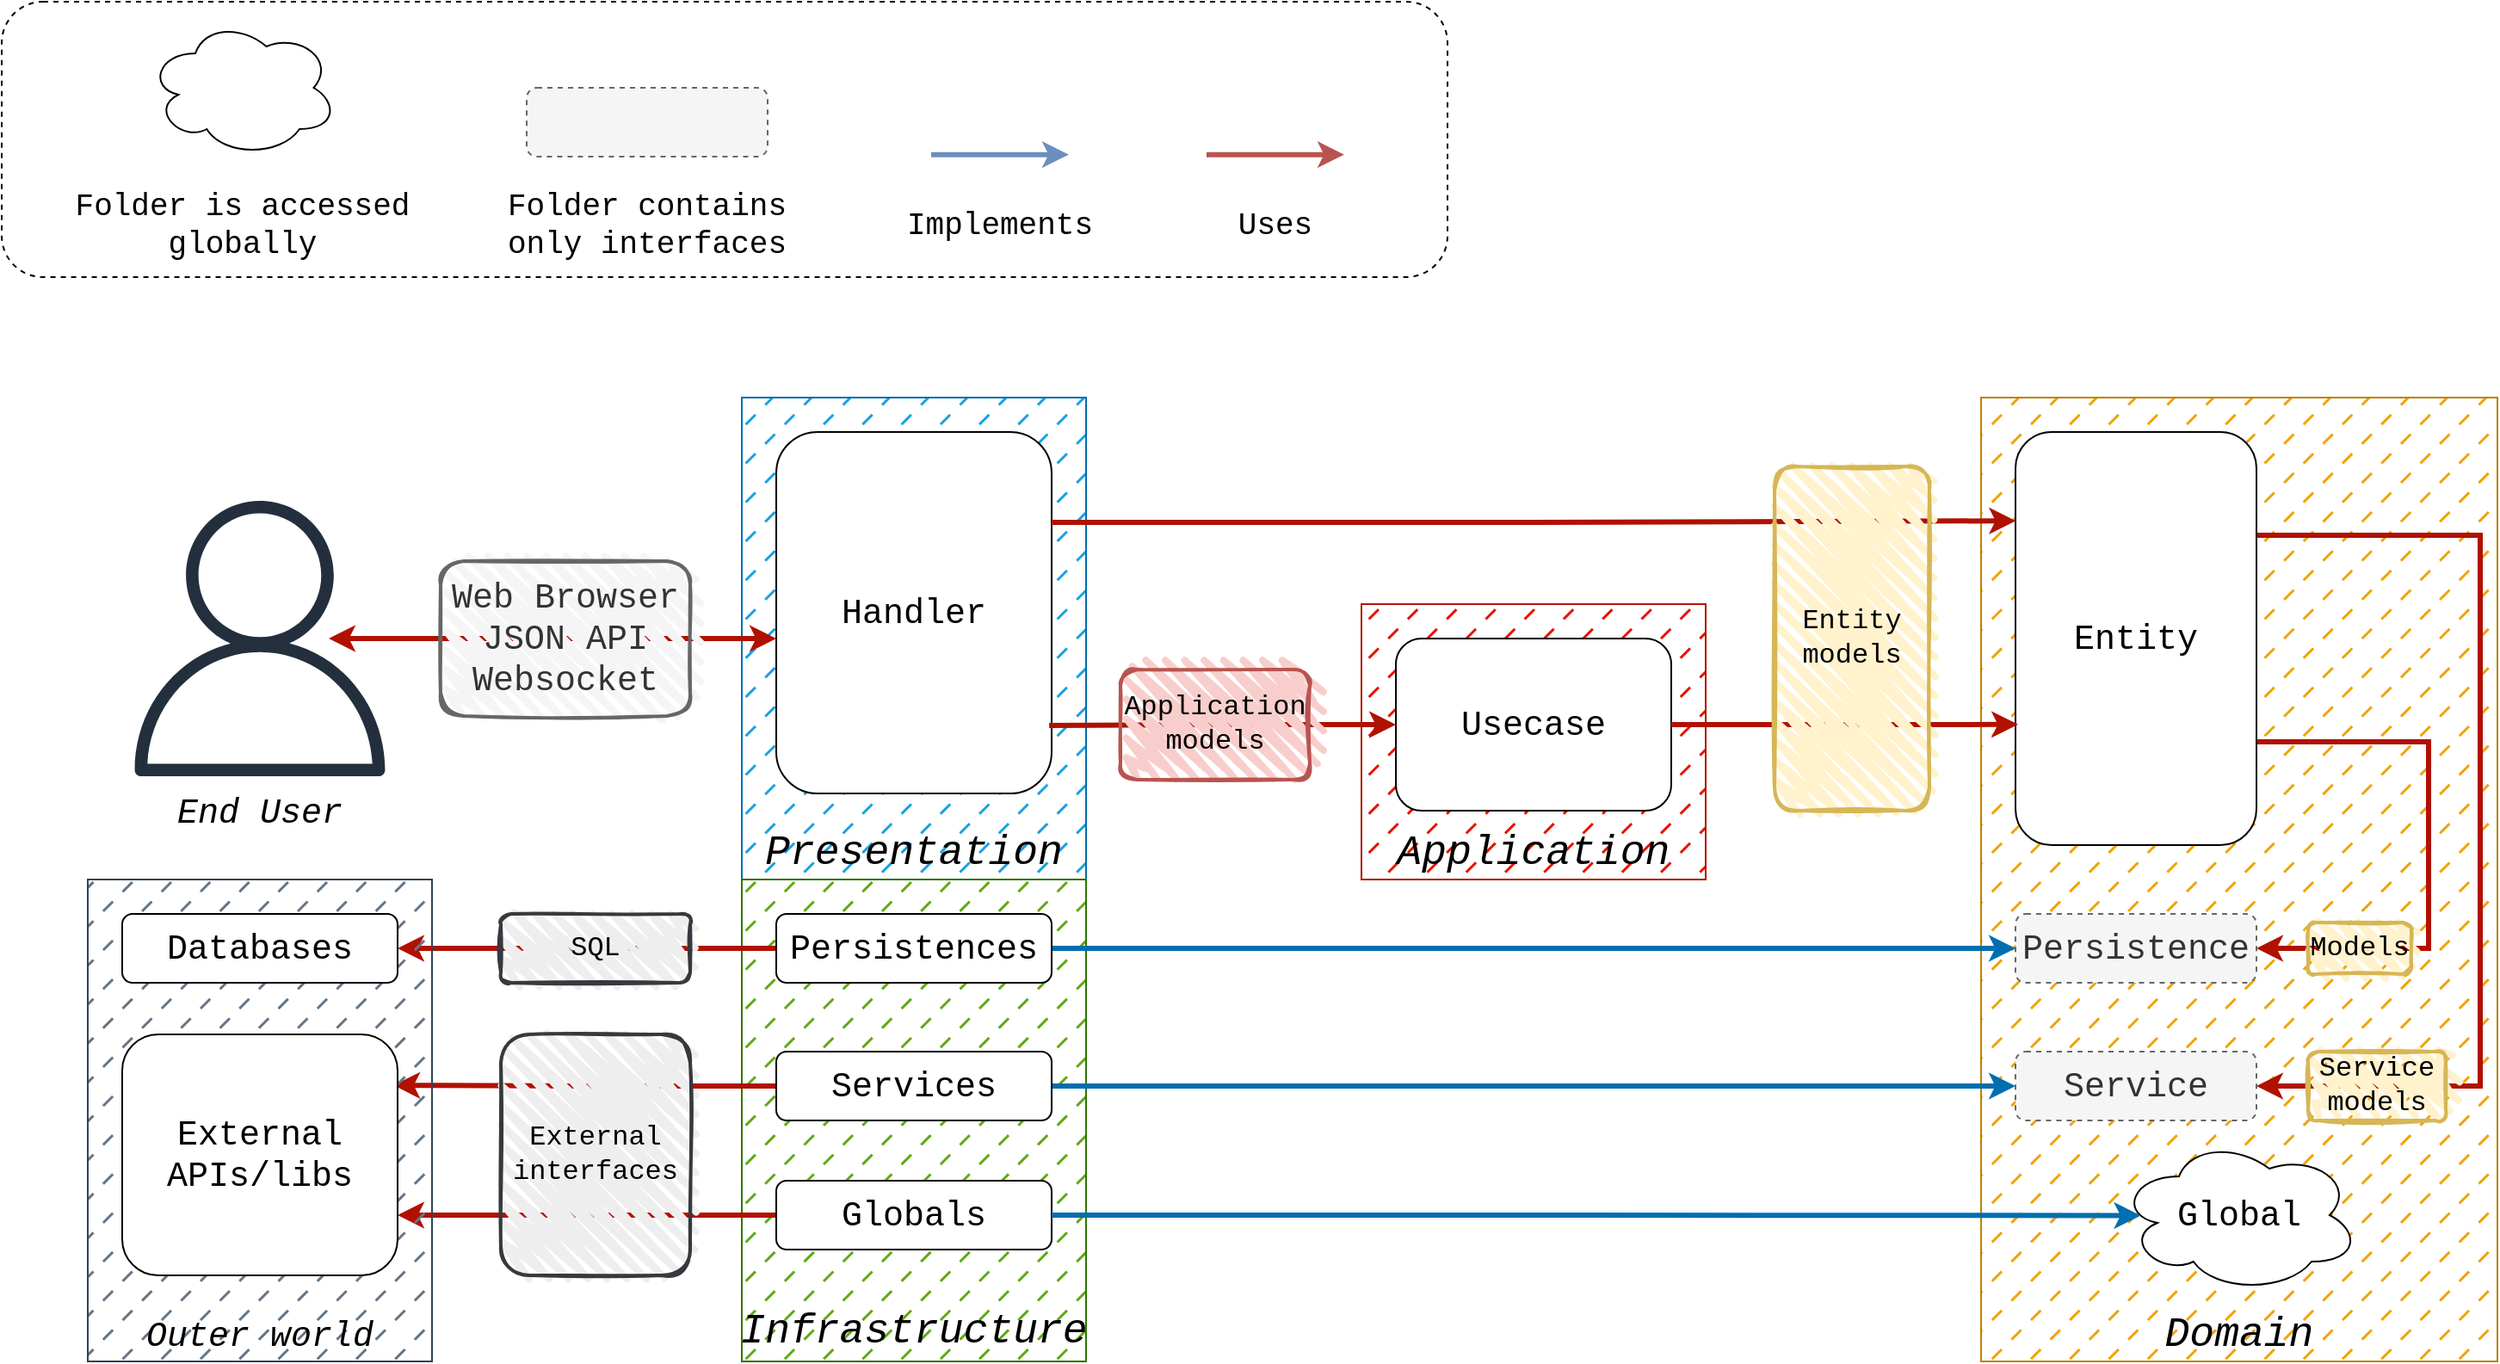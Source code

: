 <mxfile version="24.7.8">
  <diagram id="42Tpw0NirFlv4eBCXKWI" name="Flow of the app">
    <mxGraphModel dx="2827" dy="1000" grid="1" gridSize="10" guides="1" tooltips="1" connect="1" arrows="1" fold="1" page="1" pageScale="1" pageWidth="1169" pageHeight="827" math="0" shadow="0">
      <root>
        <mxCell id="0" />
        <mxCell id="1" parent="0" />
        <mxCell id="5e7feTEvIiZxVdkLuBAE-13" value="" style="rounded=1;whiteSpace=wrap;html=1;fillColor=none;dashed=1;" vertex="1" parent="1">
          <mxGeometry x="-320" width="840" height="160" as="geometry" />
        </mxCell>
        <mxCell id="icv3Nxshp4s4T6d7mBif-1" value="" style="rounded=0;whiteSpace=wrap;html=1;fillColor=#1ba1e2;strokeColor=#006EAF;fillStyle=dashed;fontColor=#ffffff;gradientColor=none;" vertex="1" parent="1">
          <mxGeometry x="110" y="230" width="200" height="280" as="geometry" />
        </mxCell>
        <mxCell id="zRhjE1oGz8II6m3b66D6-1" value="" style="rounded=0;whiteSpace=wrap;html=1;fillColor=#60a917;strokeColor=#2D7600;fillStyle=dashed;fontColor=#ffffff;" vertex="1" parent="1">
          <mxGeometry x="110" y="510" width="200" height="280" as="geometry" />
        </mxCell>
        <mxCell id="dOgGv5VV6RamK1uI13-O-3" value="" style="rounded=0;whiteSpace=wrap;html=1;fillColor=#E51400;strokeColor=#B01100;fillStyle=dashed;fontColor=#ffffff;" vertex="1" parent="1">
          <mxGeometry x="470" y="350" width="200" height="160" as="geometry" />
        </mxCell>
        <mxCell id="dOgGv5VV6RamK1uI13-O-4" value="" style="rounded=0;whiteSpace=wrap;html=1;fillColor=#F0A30A;strokeColor=#BF8000;fillStyle=dashed;fontColor=#ffffff;" vertex="1" parent="1">
          <mxGeometry x="830" y="230" width="300" height="560" as="geometry" />
        </mxCell>
        <mxCell id="6e1-HC7x6cqOcTGfSvnN-1" value="&lt;font size=&quot;1&quot; face=&quot;Courier New&quot; style=&quot;&quot;&gt;&lt;i style=&quot;font-size: 24px;&quot;&gt;Domain&lt;/i&gt;&lt;/font&gt;" style="text;html=1;align=center;verticalAlign=middle;whiteSpace=wrap;rounded=0;" vertex="1" parent="1">
          <mxGeometry x="830" y="760" width="300" height="30" as="geometry" />
        </mxCell>
        <mxCell id="6e1-HC7x6cqOcTGfSvnN-2" style="edgeStyle=orthogonalEdgeStyle;rounded=0;orthogonalLoop=1;jettySize=auto;html=1;exitX=0.5;exitY=1;exitDx=0;exitDy=0;" edge="1" parent="1">
          <mxGeometry relative="1" as="geometry">
            <mxPoint x="910" y="622.7" as="sourcePoint" />
            <mxPoint x="910" y="622.7" as="targetPoint" />
          </mxGeometry>
        </mxCell>
        <mxCell id="BwyHRkHelYlD-i3XNZ8O-1" style="edgeStyle=orthogonalEdgeStyle;rounded=0;orthogonalLoop=1;jettySize=auto;html=1;exitX=1;exitY=0.25;exitDx=0;exitDy=0;entryX=1;entryY=0.5;entryDx=0;entryDy=0;strokeWidth=3;strokeColor=#B01100;" edge="1" parent="1" source="p4gAAiggilI_gKySWl45-1" target="p4gAAiggilI_gKySWl45-5">
          <mxGeometry relative="1" as="geometry">
            <Array as="points">
              <mxPoint x="1120" y="310" />
              <mxPoint x="1120" y="630" />
            </Array>
          </mxGeometry>
        </mxCell>
        <mxCell id="BwyHRkHelYlD-i3XNZ8O-2" style="edgeStyle=orthogonalEdgeStyle;rounded=0;orthogonalLoop=1;jettySize=auto;html=1;exitX=1;exitY=0.75;exitDx=0;exitDy=0;entryX=1;entryY=0.5;entryDx=0;entryDy=0;strokeWidth=3;strokeColor=#B01100;" edge="1" parent="1" source="p4gAAiggilI_gKySWl45-1" target="p4gAAiggilI_gKySWl45-3">
          <mxGeometry relative="1" as="geometry">
            <Array as="points">
              <mxPoint x="1090" y="430" />
              <mxPoint x="1090" y="550" />
            </Array>
          </mxGeometry>
        </mxCell>
        <mxCell id="p4gAAiggilI_gKySWl45-1" value="&lt;span style=&quot;font-family: &amp;quot;Courier New&amp;quot;;&quot;&gt;&lt;font style=&quot;font-size: 20px;&quot;&gt;Entity&lt;/font&gt;&lt;/span&gt;" style="rounded=1;whiteSpace=wrap;html=1;" vertex="1" parent="1">
          <mxGeometry x="850" y="250" width="140" height="240" as="geometry" />
        </mxCell>
        <mxCell id="p4gAAiggilI_gKySWl45-3" value="&lt;span style=&quot;font-family: &amp;quot;Courier New&amp;quot;;&quot;&gt;&lt;font style=&quot;font-size: 20px;&quot;&gt;Persistence&lt;/font&gt;&lt;/span&gt;" style="rounded=1;whiteSpace=wrap;html=1;fillColor=#f5f5f5;fontColor=#333333;strokeColor=#666666;dashed=1;" vertex="1" parent="1">
          <mxGeometry x="850" y="530" width="140" height="40" as="geometry" />
        </mxCell>
        <mxCell id="p4gAAiggilI_gKySWl45-5" value="&lt;span style=&quot;font-family: &amp;quot;Courier New&amp;quot;;&quot;&gt;&lt;font style=&quot;font-size: 20px;&quot;&gt;Service&lt;/font&gt;&lt;/span&gt;" style="rounded=1;whiteSpace=wrap;html=1;fillColor=#f5f5f5;fontColor=#333333;strokeColor=#666666;dashed=1;" vertex="1" parent="1">
          <mxGeometry x="850" y="610" width="140" height="40" as="geometry" />
        </mxCell>
        <mxCell id="p4gAAiggilI_gKySWl45-6" value="&lt;font style=&quot;font-size: 20px;&quot; face=&quot;Courier New&quot;&gt;Global&lt;/font&gt;" style="ellipse;shape=cloud;whiteSpace=wrap;html=1;" vertex="1" parent="1">
          <mxGeometry x="910" y="660" width="140" height="90" as="geometry" />
        </mxCell>
        <mxCell id="VEzJV2id7e5CiDg3JaU8-1" value="&lt;font face=&quot;Courier New&quot;&gt;&lt;span style=&quot;font-size: 20px;&quot;&gt;Usecase&lt;/span&gt;&lt;/font&gt;" style="rounded=1;whiteSpace=wrap;html=1;" vertex="1" parent="1">
          <mxGeometry x="490" y="370" width="160" height="100" as="geometry" />
        </mxCell>
        <mxCell id="VEzJV2id7e5CiDg3JaU8-3" value="&lt;font face=&quot;Courier New&quot;&gt;&lt;span style=&quot;font-size: 24px;&quot;&gt;&lt;i&gt;Application&lt;/i&gt;&lt;/span&gt;&lt;/font&gt;" style="text;html=1;align=center;verticalAlign=middle;whiteSpace=wrap;rounded=0;" vertex="1" parent="1">
          <mxGeometry x="470" y="480" width="200" height="30" as="geometry" />
        </mxCell>
        <mxCell id="VEzJV2id7e5CiDg3JaU8-4" value="&lt;font face=&quot;Courier New&quot;&gt;&lt;span style=&quot;font-size: 20px;&quot;&gt;Handler&lt;/span&gt;&lt;/font&gt;" style="rounded=1;whiteSpace=wrap;html=1;" vertex="1" parent="1">
          <mxGeometry x="130" y="250" width="160" height="210" as="geometry" />
        </mxCell>
        <mxCell id="eUX9Hrk01rv4Ed74cBEU-1" value="&lt;font face=&quot;Courier New&quot;&gt;&lt;span style=&quot;font-size: 24px;&quot;&gt;&lt;i&gt;Presentation&lt;/i&gt;&lt;/span&gt;&lt;/font&gt;" style="text;html=1;align=center;verticalAlign=middle;whiteSpace=wrap;rounded=0;" vertex="1" parent="1">
          <mxGeometry x="110" y="480" width="200" height="30" as="geometry" />
        </mxCell>
        <mxCell id="pKRg6StBojcLivJPSXGB-1" style="edgeStyle=orthogonalEdgeStyle;rounded=0;orthogonalLoop=1;jettySize=auto;html=1;exitX=0.5;exitY=1;exitDx=0;exitDy=0;" edge="1" parent="1">
          <mxGeometry relative="1" as="geometry">
            <mxPoint x="200" y="622.7" as="sourcePoint" />
            <mxPoint x="200" y="622.7" as="targetPoint" />
          </mxGeometry>
        </mxCell>
        <mxCell id="BwyHRkHelYlD-i3XNZ8O-3" style="edgeStyle=orthogonalEdgeStyle;rounded=0;orthogonalLoop=1;jettySize=auto;html=1;exitX=1;exitY=0.5;exitDx=0;exitDy=0;entryX=0;entryY=0.5;entryDx=0;entryDy=0;fillColor=#1ba1e2;strokeColor=#006EAF;strokeWidth=3;" edge="1" parent="1" source="pKRg6StBojcLivJPSXGB-2" target="p4gAAiggilI_gKySWl45-3">
          <mxGeometry relative="1" as="geometry" />
        </mxCell>
        <mxCell id="9Nw_0gEDagjrvYhzKxSn-14" style="edgeStyle=orthogonalEdgeStyle;rounded=0;orthogonalLoop=1;jettySize=auto;html=1;exitX=0;exitY=0.5;exitDx=0;exitDy=0;entryX=1;entryY=0.5;entryDx=0;entryDy=0;strokeWidth=3;strokeColor=#B01100;" edge="1" parent="1" source="pKRg6StBojcLivJPSXGB-2" target="9Nw_0gEDagjrvYhzKxSn-12">
          <mxGeometry relative="1" as="geometry" />
        </mxCell>
        <mxCell id="pKRg6StBojcLivJPSXGB-2" value="&lt;span style=&quot;font-family: &amp;quot;Courier New&amp;quot;;&quot;&gt;&lt;font style=&quot;font-size: 20px;&quot;&gt;Persistences&lt;/font&gt;&lt;/span&gt;" style="rounded=1;whiteSpace=wrap;html=1;" vertex="1" parent="1">
          <mxGeometry x="130" y="530" width="160" height="40" as="geometry" />
        </mxCell>
        <mxCell id="BwyHRkHelYlD-i3XNZ8O-4" style="edgeStyle=orthogonalEdgeStyle;rounded=0;orthogonalLoop=1;jettySize=auto;html=1;exitX=1;exitY=0.5;exitDx=0;exitDy=0;entryX=0;entryY=0.5;entryDx=0;entryDy=0;fillColor=#1ba1e2;strokeColor=#006EAF;strokeWidth=3;" edge="1" parent="1" source="pKRg6StBojcLivJPSXGB-3" target="p4gAAiggilI_gKySWl45-5">
          <mxGeometry relative="1" as="geometry" />
        </mxCell>
        <mxCell id="9Nw_0gEDagjrvYhzKxSn-15" style="edgeStyle=orthogonalEdgeStyle;rounded=0;orthogonalLoop=1;jettySize=auto;html=1;exitX=0;exitY=0.5;exitDx=0;exitDy=0;entryX=0.985;entryY=0.211;entryDx=0;entryDy=0;entryPerimeter=0;strokeWidth=3;strokeColor=#B01100;" edge="1" parent="1" source="pKRg6StBojcLivJPSXGB-3" target="9Nw_0gEDagjrvYhzKxSn-13">
          <mxGeometry relative="1" as="geometry" />
        </mxCell>
        <mxCell id="pKRg6StBojcLivJPSXGB-3" value="&lt;span style=&quot;font-family: &amp;quot;Courier New&amp;quot;;&quot;&gt;&lt;font style=&quot;font-size: 20px;&quot;&gt;Services&lt;/font&gt;&lt;/span&gt;" style="rounded=1;whiteSpace=wrap;html=1;" vertex="1" parent="1">
          <mxGeometry x="130" y="610" width="160" height="40" as="geometry" />
        </mxCell>
        <mxCell id="9Nw_0gEDagjrvYhzKxSn-16" style="edgeStyle=orthogonalEdgeStyle;rounded=0;orthogonalLoop=1;jettySize=auto;html=1;exitX=0;exitY=0.5;exitDx=0;exitDy=0;entryX=1;entryY=0.75;entryDx=0;entryDy=0;strokeWidth=3;strokeColor=#B01100;" edge="1" parent="1" source="pKRg6StBojcLivJPSXGB-8" target="9Nw_0gEDagjrvYhzKxSn-13">
          <mxGeometry relative="1" as="geometry" />
        </mxCell>
        <mxCell id="pKRg6StBojcLivJPSXGB-8" value="&lt;span style=&quot;font-family: &amp;quot;Courier New&amp;quot;;&quot;&gt;&lt;font style=&quot;font-size: 20px;&quot;&gt;Globals&lt;/font&gt;&lt;/span&gt;" style="rounded=1;whiteSpace=wrap;html=1;" vertex="1" parent="1">
          <mxGeometry x="130" y="685" width="160" height="40" as="geometry" />
        </mxCell>
        <mxCell id="pKRg6StBojcLivJPSXGB-9" value="&lt;font face=&quot;Courier New&quot;&gt;&lt;span style=&quot;font-size: 24px;&quot;&gt;&lt;i&gt;Infrastructure&lt;/i&gt;&lt;/span&gt;&lt;/font&gt;" style="text;html=1;align=center;verticalAlign=middle;whiteSpace=wrap;rounded=0;" vertex="1" parent="1">
          <mxGeometry x="110" y="755" width="200" height="35" as="geometry" />
        </mxCell>
        <mxCell id="V7hKK6gIttrooDM6nYyb-6" style="edgeStyle=orthogonalEdgeStyle;rounded=0;orthogonalLoop=1;jettySize=auto;html=1;exitX=1;exitY=0.25;exitDx=0;exitDy=0;entryX=0.001;entryY=0.215;entryDx=0;entryDy=0;entryPerimeter=0;strokeWidth=3;strokeColor=#B01100;" edge="1" parent="1" source="VEzJV2id7e5CiDg3JaU8-4" target="p4gAAiggilI_gKySWl45-1">
          <mxGeometry relative="1" as="geometry" />
        </mxCell>
        <mxCell id="V7hKK6gIttrooDM6nYyb-10" style="edgeStyle=orthogonalEdgeStyle;rounded=0;orthogonalLoop=1;jettySize=auto;html=1;exitX=1;exitY=0.5;exitDx=0;exitDy=0;entryX=0.011;entryY=0.708;entryDx=0;entryDy=0;entryPerimeter=0;strokeWidth=3;strokeColor=#B01100;" edge="1" parent="1" source="VEzJV2id7e5CiDg3JaU8-1" target="p4gAAiggilI_gKySWl45-1">
          <mxGeometry relative="1" as="geometry" />
        </mxCell>
        <mxCell id="V7hKK6gIttrooDM6nYyb-12" style="edgeStyle=orthogonalEdgeStyle;rounded=0;orthogonalLoop=1;jettySize=auto;html=1;exitX=0;exitY=0.5;exitDx=0;exitDy=0;entryX=0.991;entryY=0.812;entryDx=0;entryDy=0;entryPerimeter=0;strokeWidth=3;strokeColor=#B01100;endArrow=none;endFill=0;startArrow=classic;startFill=1;" edge="1" parent="1" source="VEzJV2id7e5CiDg3JaU8-1" target="VEzJV2id7e5CiDg3JaU8-4">
          <mxGeometry relative="1" as="geometry" />
        </mxCell>
        <mxCell id="EWEVbUWLFzX-ZMtyBytW-2" value="&lt;span style=&quot;font-family: &amp;quot;Courier New&amp;quot;; font-size: 16px;&quot;&gt;Application&lt;/span&gt;&lt;div&gt;&lt;span style=&quot;font-family: &amp;quot;Courier New&amp;quot;; font-size: 16px;&quot;&gt;models&lt;/span&gt;&lt;/div&gt;" style="rounded=1;whiteSpace=wrap;html=1;strokeWidth=2;fillWeight=4;hachureGap=8;hachureAngle=45;fillColor=#f8cecc;sketch=1;strokeColor=#b85450;fillStyle=zigzag;" vertex="1" parent="1">
          <mxGeometry x="330" y="388.04" width="110" height="63.92" as="geometry" />
        </mxCell>
        <mxCell id="2Y5WwP7FkqPvpD4vLN0e-2" value="&lt;span style=&quot;font-family: &amp;quot;Courier New&amp;quot;;&quot;&gt;&lt;font style=&quot;font-size: 16px;&quot;&gt;Entity&lt;/font&gt;&lt;/span&gt;&lt;div&gt;&lt;span style=&quot;font-family: &amp;quot;Courier New&amp;quot;;&quot;&gt;&lt;font style=&quot;font-size: 16px;&quot;&gt;models&lt;/font&gt;&lt;/span&gt;&lt;/div&gt;" style="rounded=1;whiteSpace=wrap;html=1;strokeWidth=2;fillWeight=4;hachureGap=8;hachureAngle=45;fillColor=#fff2cc;sketch=1;strokeColor=#d6b656;rotation=0;fillStyle=zigzag;" vertex="1" parent="1">
          <mxGeometry x="710" y="270" width="90" height="200" as="geometry" />
        </mxCell>
        <mxCell id="BwyHRkHelYlD-i3XNZ8O-5" style="edgeStyle=orthogonalEdgeStyle;rounded=0;orthogonalLoop=1;jettySize=auto;html=1;exitX=1;exitY=0.5;exitDx=0;exitDy=0;entryX=0.091;entryY=0.503;entryDx=0;entryDy=0;entryPerimeter=0;fillColor=#1ba1e2;strokeColor=#006EAF;strokeWidth=3;" edge="1" parent="1" source="pKRg6StBojcLivJPSXGB-8" target="p4gAAiggilI_gKySWl45-6">
          <mxGeometry relative="1" as="geometry" />
        </mxCell>
        <mxCell id="SjH-krS-hX3ebxcaWBwe-1" value="" style="sketch=0;outlineConnect=0;fontColor=#232F3E;gradientColor=none;fillColor=#232F3D;strokeColor=none;dashed=0;verticalLabelPosition=bottom;verticalAlign=top;align=center;html=1;fontSize=12;fontStyle=0;aspect=fixed;pointerEvents=1;shape=mxgraph.aws4.user;" vertex="1" parent="1">
          <mxGeometry x="-250" y="290" width="160" height="160" as="geometry" />
        </mxCell>
        <mxCell id="k-LeoLpMS9bLfQI-n7Lz-1" style="edgeStyle=orthogonalEdgeStyle;rounded=0;orthogonalLoop=1;jettySize=auto;html=1;entryX=0;entryY=0.5;entryDx=0;entryDy=0;startArrow=classic;startFill=1;strokeWidth=3;exitX=0.775;exitY=0.5;exitDx=0;exitDy=0;exitPerimeter=0;strokeColor=#B01100;" edge="1" parent="1" source="SjH-krS-hX3ebxcaWBwe-1">
          <mxGeometry relative="1" as="geometry">
            <mxPoint x="-60" y="370" as="sourcePoint" />
            <Array as="points" />
            <mxPoint x="130" y="370" as="targetPoint" />
          </mxGeometry>
        </mxCell>
        <mxCell id="k-LeoLpMS9bLfQI-n7Lz-2" value="&lt;font face=&quot;Courier New&quot;&gt;&lt;span style=&quot;font-size: 20px;&quot;&gt;Web Browser&lt;/span&gt;&lt;/font&gt;&lt;div&gt;&lt;font face=&quot;Courier New&quot;&gt;&lt;span style=&quot;font-size: 20px;&quot;&gt;JSON API&lt;/span&gt;&lt;/font&gt;&lt;/div&gt;&lt;div&gt;&lt;font face=&quot;Courier New&quot;&gt;&lt;span style=&quot;font-size: 20px;&quot;&gt;Websocket&lt;/span&gt;&lt;/font&gt;&lt;/div&gt;" style="rounded=1;whiteSpace=wrap;html=1;strokeWidth=2;fillWeight=4;hachureGap=8;hachureAngle=45;fillColor=#f5f5f5;sketch=1;strokeColor=#666666;fontColor=#333333;fillStyle=zigzag;" vertex="1" parent="1">
          <mxGeometry x="-65" y="325" width="145" height="90" as="geometry" />
        </mxCell>
        <mxCell id="k-LeoLpMS9bLfQI-n7Lz-3" value="" style="rounded=0;whiteSpace=wrap;html=1;fillColor=#647687;strokeColor=#314354;fillStyle=dashed;fontColor=#ffffff;" vertex="1" parent="1">
          <mxGeometry x="-270" y="510" width="200" height="280" as="geometry" />
        </mxCell>
        <mxCell id="YSih5RV6Dcw3c-Na_WMB-1" value="&lt;font face=&quot;Courier New&quot; style=&quot;font-size: 20px;&quot;&gt;&lt;i&gt;Outer world&lt;/i&gt;&lt;/font&gt;" style="text;html=1;align=center;verticalAlign=middle;whiteSpace=wrap;rounded=0;" vertex="1" parent="1">
          <mxGeometry x="-270" y="760" width="200" height="30" as="geometry" />
        </mxCell>
        <mxCell id="MQF-267B3wxq23Ee6HN--1" value="&lt;font face=&quot;Courier New&quot;&gt;&lt;span style=&quot;font-size: 16px;&quot;&gt;Models&lt;/span&gt;&lt;/font&gt;" style="rounded=1;whiteSpace=wrap;html=1;strokeWidth=2;fillWeight=4;hachureGap=8;hachureAngle=45;fillColor=#fff2cc;sketch=1;strokeColor=#d6b656;rotation=0;fillStyle=zigzag;" vertex="1" parent="1">
          <mxGeometry x="1020" y="535" width="60" height="30" as="geometry" />
        </mxCell>
        <mxCell id="9Nw_0gEDagjrvYhzKxSn-1" value="&lt;font face=&quot;Courier New&quot;&gt;&lt;span style=&quot;font-size: 16px;&quot;&gt;Service models&lt;/span&gt;&lt;/font&gt;" style="rounded=1;whiteSpace=wrap;html=1;strokeWidth=2;fillWeight=4;hachureGap=8;hachureAngle=45;fillColor=#fff2cc;sketch=1;strokeColor=#d6b656;rotation=0;fillStyle=zigzag;" vertex="1" parent="1">
          <mxGeometry x="1020" y="610" width="80" height="40" as="geometry" />
        </mxCell>
        <mxCell id="9Nw_0gEDagjrvYhzKxSn-6" value="&lt;font face=&quot;Courier New&quot;&gt;&lt;span style=&quot;font-size: 16px;&quot;&gt;SQL&lt;/span&gt;&lt;/font&gt;" style="rounded=1;whiteSpace=wrap;html=1;strokeWidth=2;fillWeight=4;hachureGap=8;hachureAngle=45;fillColor=#eeeeee;sketch=1;strokeColor=#36393d;fillStyle=zigzag;" vertex="1" parent="1">
          <mxGeometry x="-30" y="530" width="110" height="40" as="geometry" />
        </mxCell>
        <mxCell id="9Nw_0gEDagjrvYhzKxSn-7" value="&lt;font face=&quot;Courier New&quot;&gt;&lt;span style=&quot;font-size: 16px;&quot;&gt;External interfaces&lt;/span&gt;&lt;/font&gt;" style="rounded=1;whiteSpace=wrap;html=1;strokeWidth=2;fillWeight=4;hachureGap=8;hachureAngle=45;fillColor=#eeeeee;sketch=1;strokeColor=#36393d;fillStyle=zigzag;" vertex="1" parent="1">
          <mxGeometry x="-30" y="600" width="110" height="140" as="geometry" />
        </mxCell>
        <mxCell id="9Nw_0gEDagjrvYhzKxSn-12" value="&lt;font face=&quot;Courier New&quot;&gt;&lt;span style=&quot;font-size: 20px;&quot;&gt;Databases&lt;/span&gt;&lt;/font&gt;" style="rounded=1;whiteSpace=wrap;html=1;" vertex="1" parent="1">
          <mxGeometry x="-250" y="530" width="160" height="40" as="geometry" />
        </mxCell>
        <mxCell id="9Nw_0gEDagjrvYhzKxSn-13" value="&lt;font face=&quot;Courier New&quot;&gt;&lt;span style=&quot;font-size: 20px;&quot;&gt;External APIs/libs&lt;/span&gt;&lt;/font&gt;" style="rounded=1;whiteSpace=wrap;html=1;" vertex="1" parent="1">
          <mxGeometry x="-250" y="600" width="160" height="140" as="geometry" />
        </mxCell>
        <mxCell id="9Nw_0gEDagjrvYhzKxSn-17" style="edgeStyle=orthogonalEdgeStyle;rounded=0;orthogonalLoop=1;jettySize=auto;html=1;exitX=0.5;exitY=1;exitDx=0;exitDy=0;" edge="1" parent="1" source="9Nw_0gEDagjrvYhzKxSn-6" target="9Nw_0gEDagjrvYhzKxSn-6">
          <mxGeometry relative="1" as="geometry" />
        </mxCell>
        <mxCell id="5e7feTEvIiZxVdkLuBAE-2" value="" style="endArrow=classic;html=1;rounded=0;strokeWidth=3;fillColor=#dae8fc;strokeColor=#6c8ebf;" edge="1" parent="1">
          <mxGeometry width="50" height="50" relative="1" as="geometry">
            <mxPoint x="220" y="88.82" as="sourcePoint" />
            <mxPoint x="300" y="88.82" as="targetPoint" />
          </mxGeometry>
        </mxCell>
        <mxCell id="5e7feTEvIiZxVdkLuBAE-3" value="" style="endArrow=classic;html=1;rounded=0;strokeWidth=3;fillColor=#f8cecc;strokeColor=#b85450;" edge="1" parent="1">
          <mxGeometry width="50" height="50" relative="1" as="geometry">
            <mxPoint x="380" y="88.82" as="sourcePoint" />
            <mxPoint x="460" y="88.82" as="targetPoint" />
          </mxGeometry>
        </mxCell>
        <mxCell id="5e7feTEvIiZxVdkLuBAE-4" value="&lt;font style=&quot;font-size: 18px;&quot;&gt;Folder contains only interfaces&lt;/font&gt;" style="text;html=1;align=center;verticalAlign=middle;whiteSpace=wrap;rounded=0;fontFamily=Courier New;fontSize=16;" vertex="1" parent="1">
          <mxGeometry x="-40" y="105" width="190" height="50" as="geometry" />
        </mxCell>
        <mxCell id="5e7feTEvIiZxVdkLuBAE-5" value="&lt;font style=&quot;font-size: 18px;&quot;&gt;Implements&lt;/font&gt;" style="text;html=1;align=center;verticalAlign=middle;whiteSpace=wrap;rounded=0;fontFamily=Courier New;fontSize=16;" vertex="1" parent="1">
          <mxGeometry x="200" y="100.26" width="120" height="59.74" as="geometry" />
        </mxCell>
        <mxCell id="5e7feTEvIiZxVdkLuBAE-6" value="&lt;font style=&quot;font-size: 18px;&quot;&gt;Uses&lt;/font&gt;" style="text;html=1;align=center;verticalAlign=middle;whiteSpace=wrap;rounded=0;fontFamily=Courier New;fontSize=16;" vertex="1" parent="1">
          <mxGeometry x="360" y="100.26" width="120" height="59.74" as="geometry" />
        </mxCell>
        <mxCell id="5e7feTEvIiZxVdkLuBAE-8" value="" style="ellipse;shape=cloud;whiteSpace=wrap;html=1;" vertex="1" parent="1">
          <mxGeometry x="-235" y="10" width="110" height="80" as="geometry" />
        </mxCell>
        <mxCell id="5e7feTEvIiZxVdkLuBAE-9" value="&lt;font style=&quot;font-size: 18px;&quot;&gt;Folder is accessed globally&lt;/font&gt;" style="text;html=1;align=center;verticalAlign=middle;whiteSpace=wrap;rounded=0;fontFamily=Courier New;fontSize=16;" vertex="1" parent="1">
          <mxGeometry x="-280" y="90" width="200" height="80" as="geometry" />
        </mxCell>
        <mxCell id="5e7feTEvIiZxVdkLuBAE-11" value="&lt;font face=&quot;Courier New&quot; style=&quot;font-size: 20px;&quot;&gt;&lt;i&gt;End User&lt;/i&gt;&lt;/font&gt;" style="text;html=1;align=center;verticalAlign=middle;whiteSpace=wrap;rounded=0;" vertex="1" parent="1">
          <mxGeometry x="-240" y="451.96" width="140" height="38.04" as="geometry" />
        </mxCell>
        <mxCell id="5e7feTEvIiZxVdkLuBAE-12" value="" style="rounded=1;whiteSpace=wrap;html=1;fillColor=#f5f5f5;fontColor=#333333;strokeColor=#666666;dashed=1;" vertex="1" parent="1">
          <mxGeometry x="-15" y="50" width="140" height="40" as="geometry" />
        </mxCell>
      </root>
    </mxGraphModel>
  </diagram>
</mxfile>
